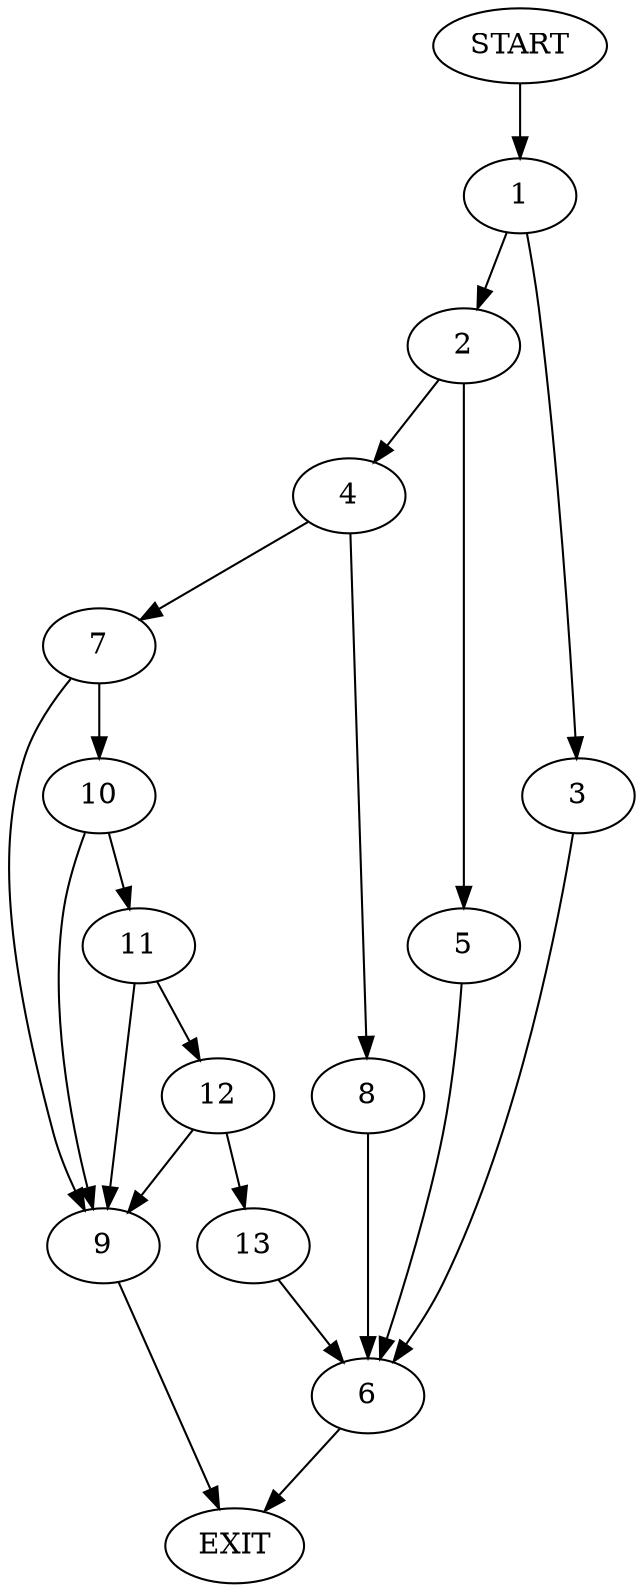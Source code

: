 digraph {
0 [label="START"]
14 [label="EXIT"]
0 -> 1
1 -> 2
1 -> 3
2 -> 4
2 -> 5
3 -> 6
6 -> 14
5 -> 6
4 -> 7
4 -> 8
8 -> 6
7 -> 9
7 -> 10
9 -> 14
10 -> 9
10 -> 11
11 -> 9
11 -> 12
12 -> 9
12 -> 13
13 -> 6
}
